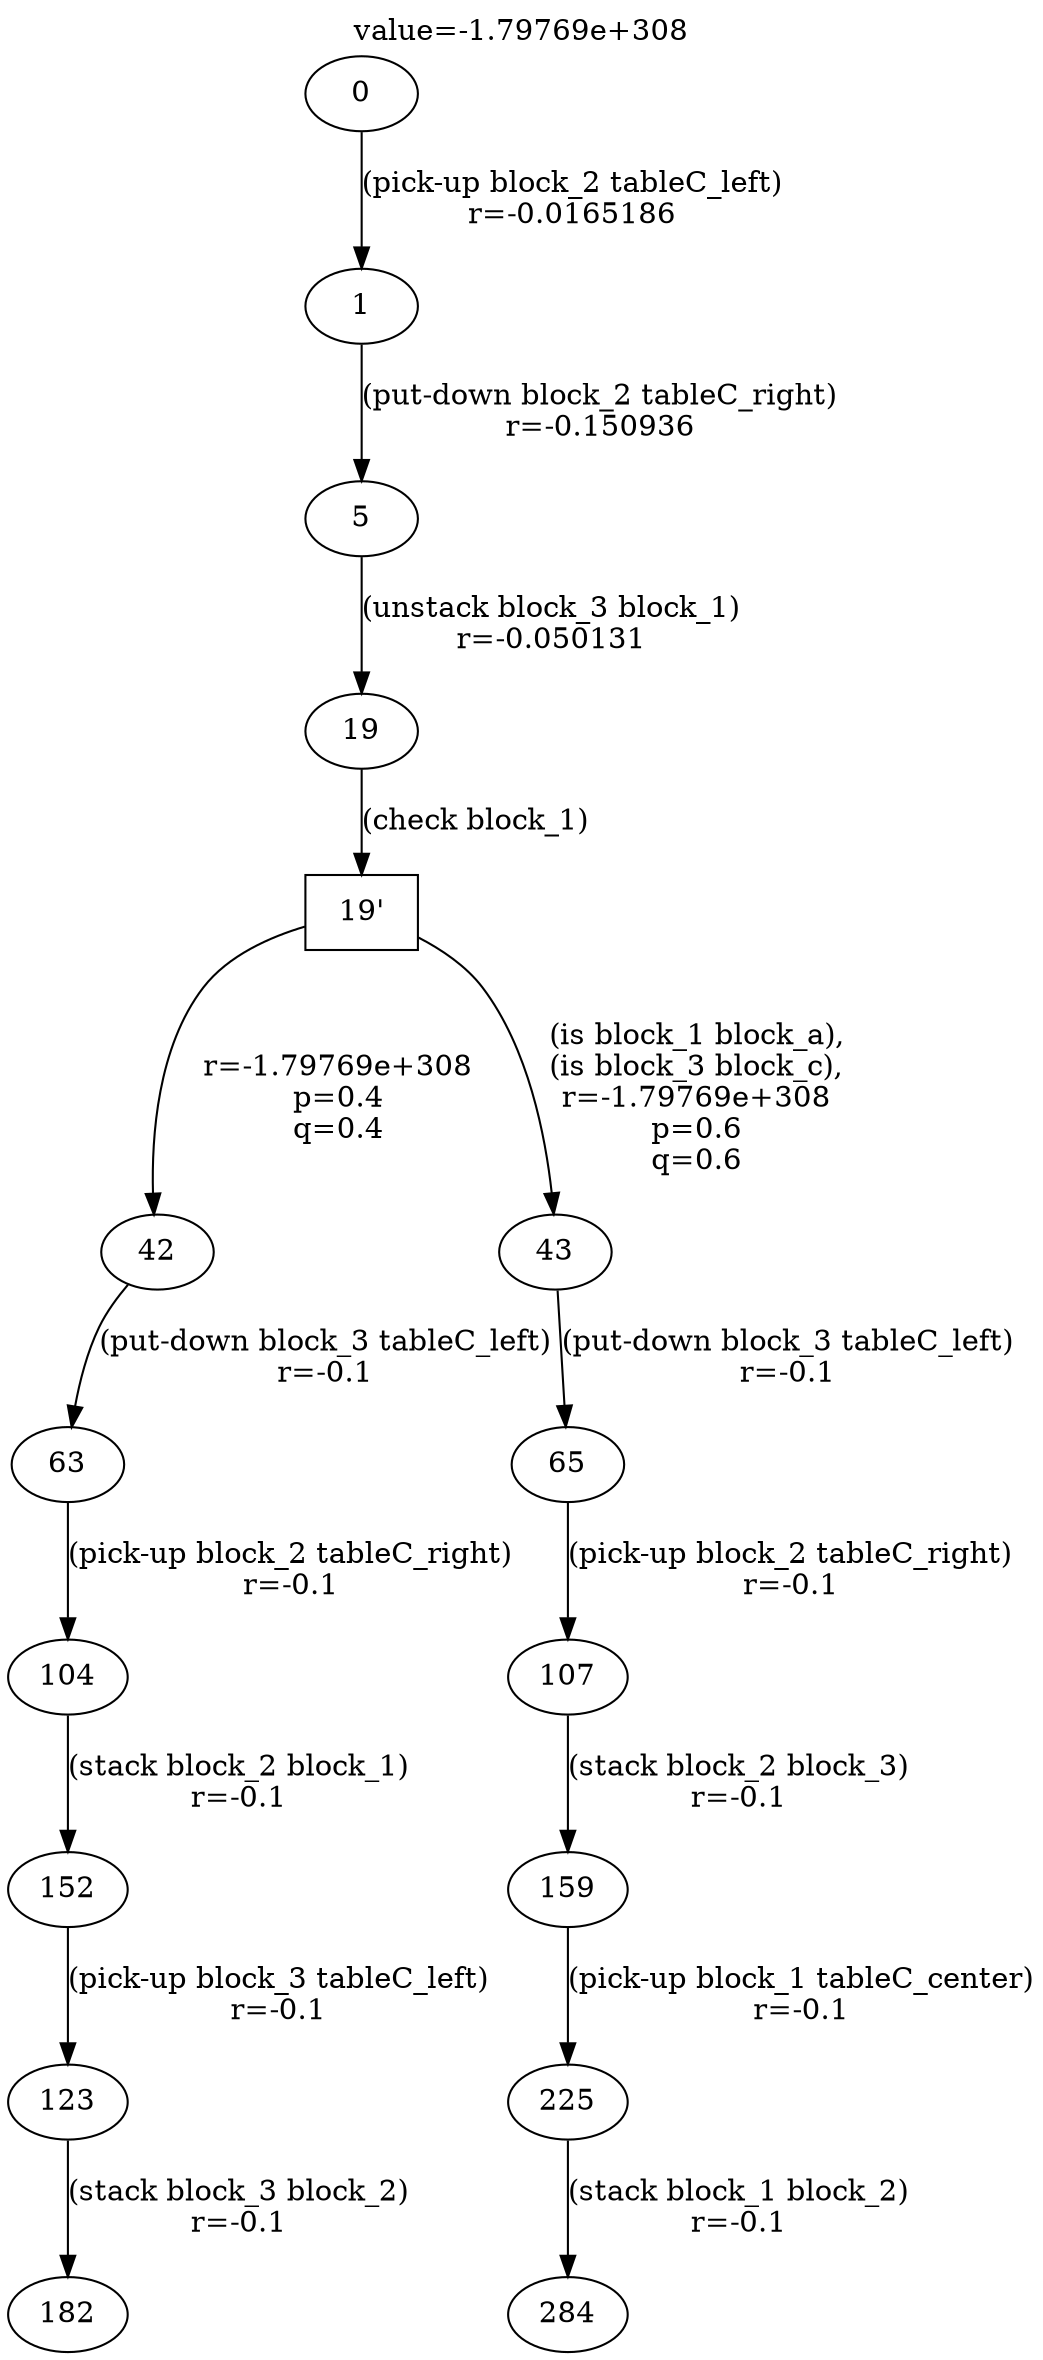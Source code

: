 digraph g{
label="value=-1.79769e+308"
labelloc=top
0->1 [ label="(pick-up block_2 tableC_left)
r=-0.0165186" ];
1->5 [ label="(put-down block_2 tableC_right)
r=-0.150936" ];
5->19 [ label="(unstack block_3 block_1)
r=-0.050131" ];
"19'" [ shape=box ] ;
19->"19'" [ label="(check block_1)" ];
"19'"->42 [ label="
r=-1.79769e+308
p=0.4
q=0.4" ];
42->63 [ label="(put-down block_3 tableC_left)
r=-0.1" ];
63->104 [ label="(pick-up block_2 tableC_right)
r=-0.1" ];
104->152 [ label="(stack block_2 block_1)
r=-0.1" ];
152->123 [ label="(pick-up block_3 tableC_left)
r=-0.1" ];
123->182 [ label="(stack block_3 block_2)
r=-0.1" ];
"19'"->43 [ label="
(is block_1 block_a),
(is block_3 block_c),
r=-1.79769e+308
p=0.6
q=0.6" ];
43->65 [ label="(put-down block_3 tableC_left)
r=-0.1" ];
65->107 [ label="(pick-up block_2 tableC_right)
r=-0.1" ];
107->159 [ label="(stack block_2 block_3)
r=-0.1" ];
159->225 [ label="(pick-up block_1 tableC_center)
r=-0.1" ];
225->284 [ label="(stack block_1 block_2)
r=-0.1" ];
}
